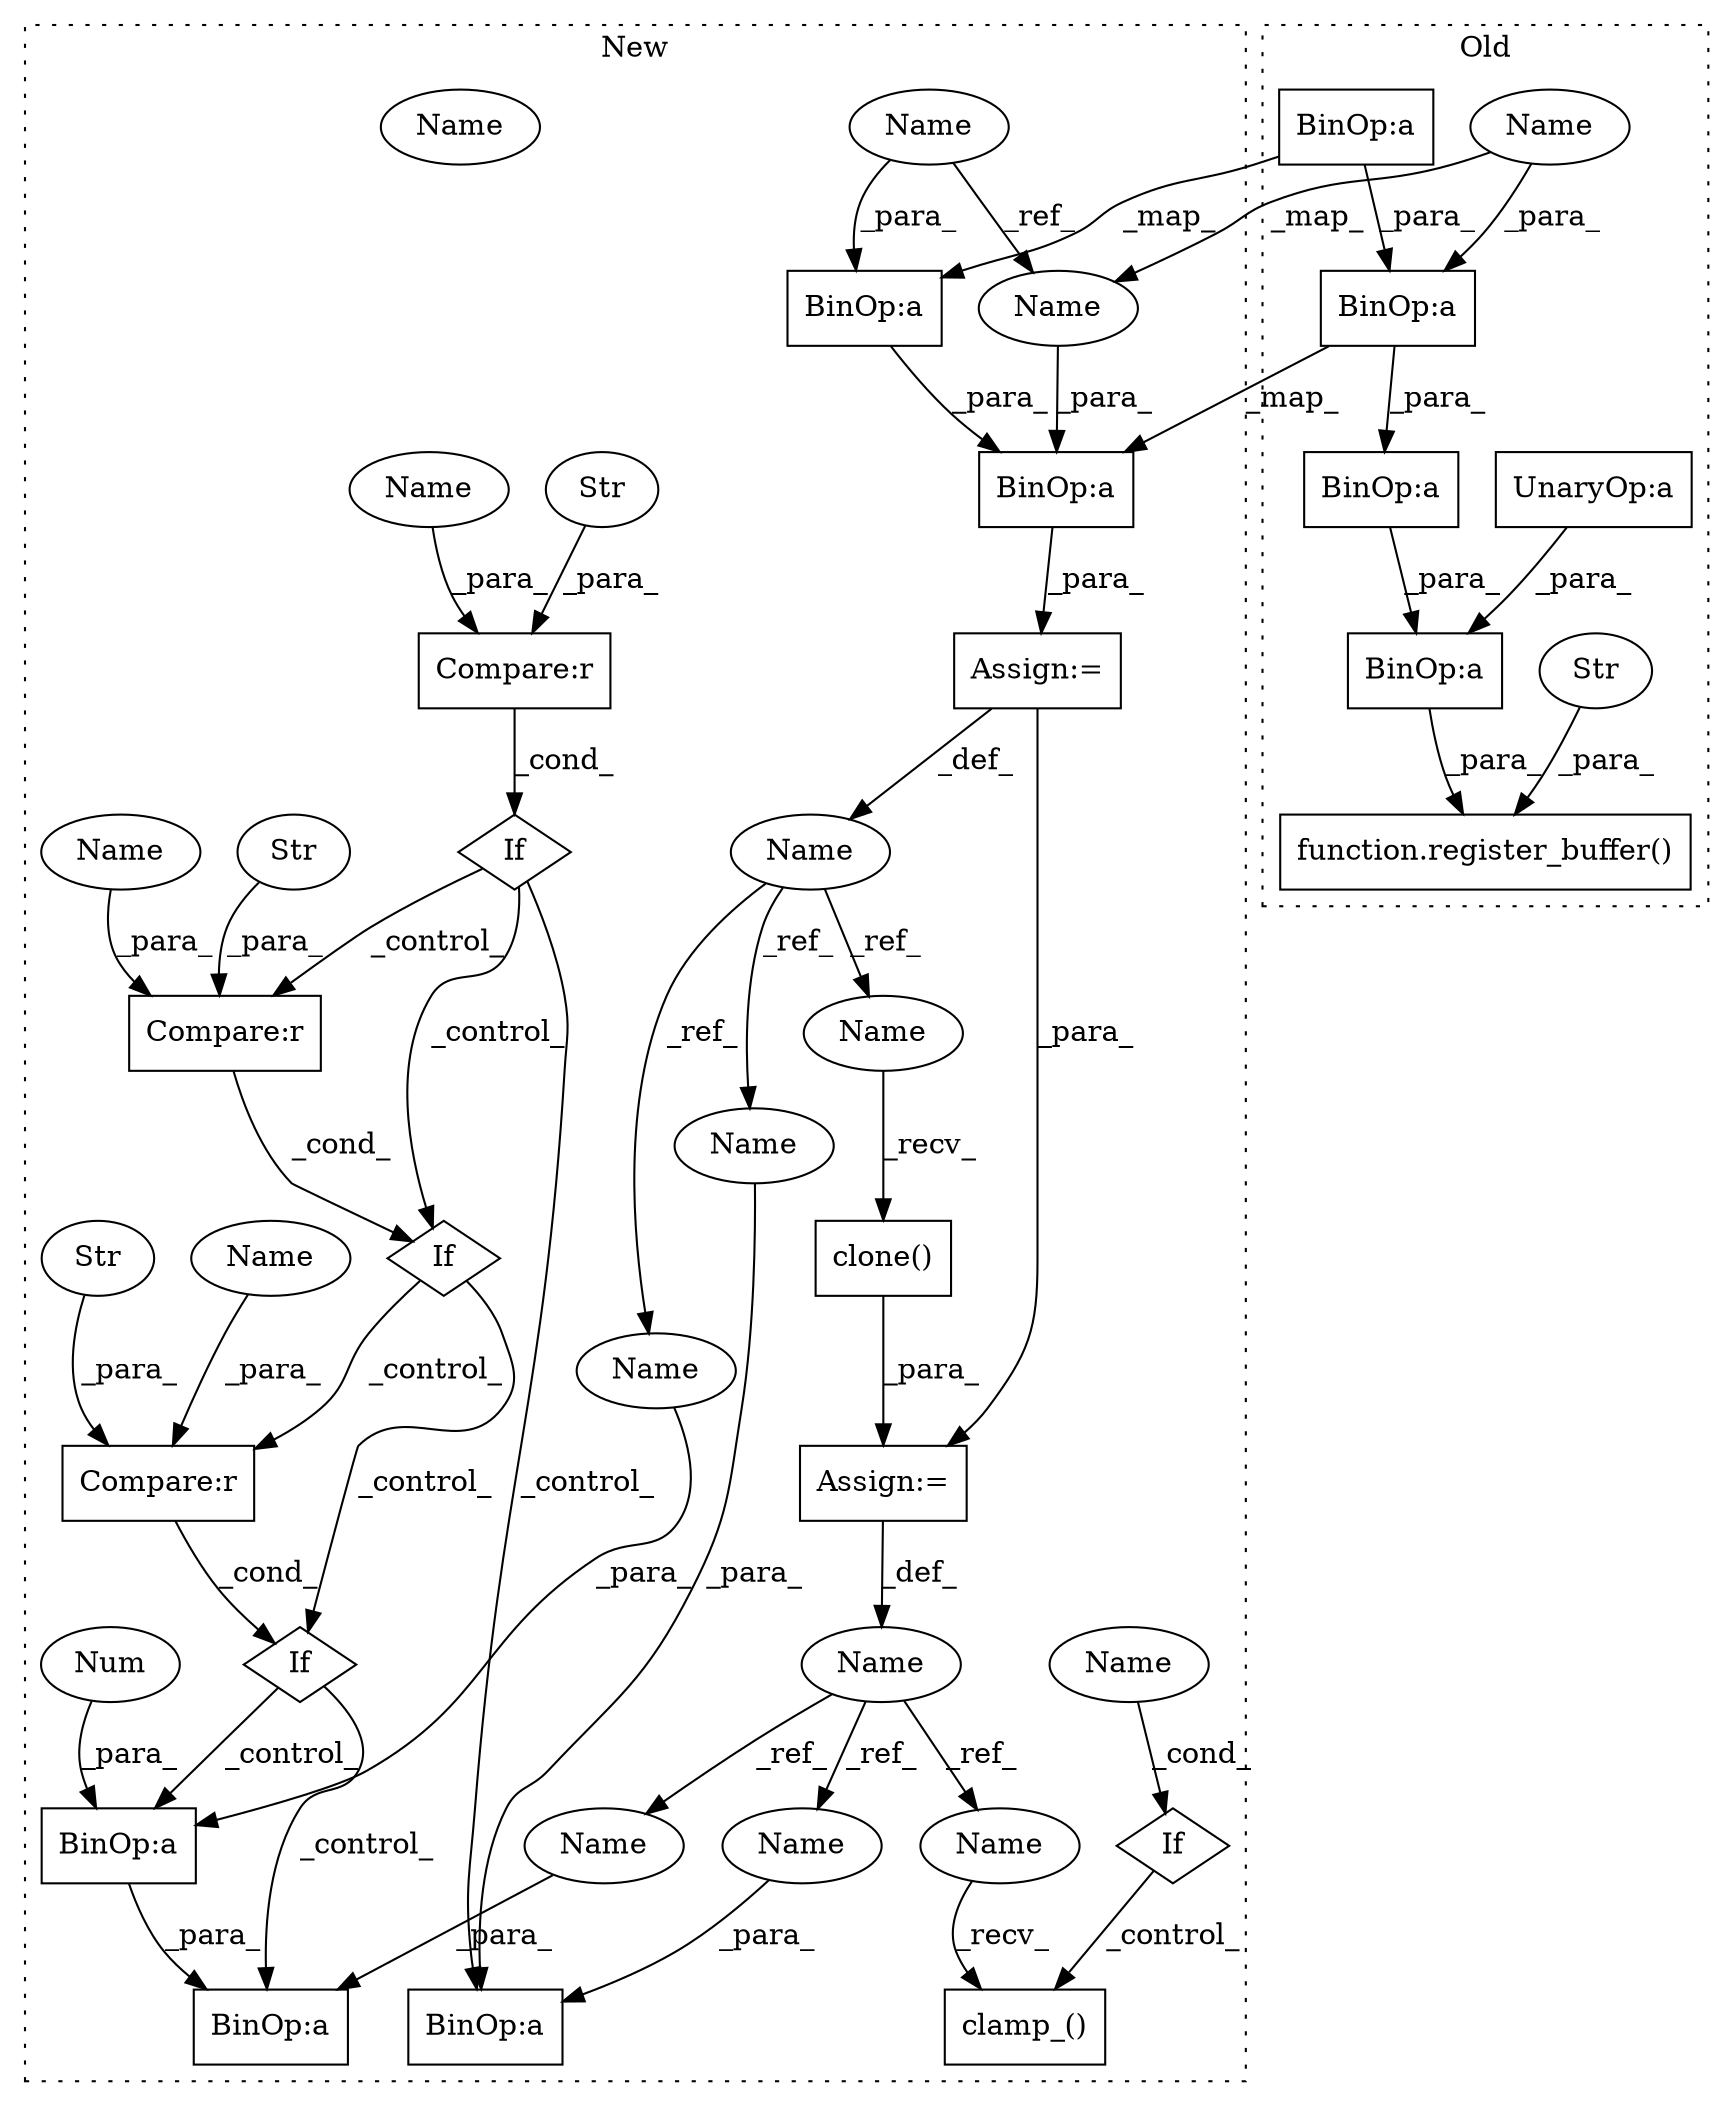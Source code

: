 digraph G {
subgraph cluster0 {
1 [label="function.register_buffer()" a="75" s="17761,17878" l="16,1" shape="box"];
7 [label="BinOp:a" a="82" s="17812" l="3" shape="box"];
8 [label="BinOp:a" a="82" s="17853" l="4" shape="box"];
9 [label="UnaryOp:a" a="61" s="17857" l="1" shape="box"];
10 [label="Str" a="66" s="17777" l="16" shape="ellipse"];
19 [label="BinOp:a" a="82" s="17834" l="3" shape="box"];
21 [label="BinOp:a" a="82" s="17829" l="3" shape="box"];
36 [label="Name" a="87" s="17815" l="14" shape="ellipse"];
label = "Old";
style="dotted";
}
subgraph cluster1 {
2 [label="If" a="96" s="18042,18064" l="0,14" shape="diamond"];
3 [label="BinOp:a" a="82" s="18224" l="3" shape="box"];
4 [label="If" a="96" s="17931,17959" l="3,14" shape="diamond"];
5 [label="BinOp:a" a="82" s="18231" l="3" shape="box"];
6 [label="If" a="96" s="18141,18162" l="0,14" shape="diamond"];
11 [label="Num" a="76" s="18234" l="1" shape="ellipse"];
12 [label="Compare:r" a="40" s="17934" l="25" shape="box"];
13 [label="Str" a="66" s="17947" l="12" shape="ellipse"];
14 [label="Compare:r" a="40" s="18042" l="22" shape="box"];
15 [label="Str" a="66" s="18055" l="9" shape="ellipse"];
16 [label="Compare:r" a="40" s="18141" l="21" shape="box"];
17 [label="Str" a="66" s="18154" l="8" shape="ellipse"];
18 [label="BinOp:a" a="82" s="17728" l="3" shape="box"];
20 [label="Name" a="87" s="15451" l="14" shape="ellipse"];
22 [label="BinOp:a" a="82" s="17723" l="3" shape="box"];
23 [label="Assign:=" a="68" s="17706" l="3" shape="box"];
24 [label="BinOp:a" a="82" s="18021" l="3" shape="box"];
25 [label="Name" a="87" s="17800" l="17" shape="ellipse"];
26 [label="Name" a="87" s="17703" l="3" shape="ellipse"];
27 [label="clamp_()" a="75" s="17876" l="45" shape="box"];
28 [label="If" a="96" s="17840,17862" l="3,14" shape="diamond"];
29 [label="Name" a="87" s="17843" l="19" shape="ellipse"];
30 [label="clone()" a="75" s="17820" l="11" shape="box"];
31 [label="Assign:=" a="68" s="17817" l="3" shape="box"];
32 [label="Name" a="87" s="18228" l="3" shape="ellipse"];
33 [label="Name" a="87" s="17820" l="3" shape="ellipse"];
34 [label="Name" a="87" s="18024" l="3" shape="ellipse"];
35 [label="Name" a="87" s="17709" l="14" shape="ellipse"];
37 [label="Name" a="87" s="18141" l="9" shape="ellipse"];
38 [label="Name" a="87" s="17934" l="9" shape="ellipse"];
39 [label="Name" a="87" s="18042" l="9" shape="ellipse"];
40 [label="Name" a="87" s="18207" l="17" shape="ellipse"];
41 [label="Name" a="87" s="17876" l="17" shape="ellipse"];
42 [label="Name" a="87" s="18004" l="17" shape="ellipse"];
43 [label="Name" a="87" s="17843" l="19" shape="ellipse"];
label = "New";
style="dotted";
}
2 -> 6 [label="_control_"];
2 -> 16 [label="_control_"];
4 -> 24 [label="_control_"];
4 -> 14 [label="_control_"];
4 -> 2 [label="_control_"];
5 -> 3 [label="_para_"];
6 -> 5 [label="_control_"];
6 -> 3 [label="_control_"];
7 -> 8 [label="_para_"];
8 -> 1 [label="_para_"];
9 -> 8 [label="_para_"];
10 -> 1 [label="_para_"];
11 -> 5 [label="_para_"];
12 -> 4 [label="_cond_"];
13 -> 12 [label="_para_"];
14 -> 2 [label="_cond_"];
15 -> 14 [label="_para_"];
16 -> 6 [label="_cond_"];
17 -> 16 [label="_para_"];
18 -> 22 [label="_para_"];
19 -> 18 [label="_map_"];
19 -> 21 [label="_para_"];
20 -> 35 [label="_ref_"];
20 -> 18 [label="_para_"];
21 -> 7 [label="_para_"];
21 -> 22 [label="_map_"];
22 -> 23 [label="_para_"];
23 -> 31 [label="_para_"];
23 -> 26 [label="_def_"];
25 -> 42 [label="_ref_"];
25 -> 41 [label="_ref_"];
25 -> 40 [label="_ref_"];
26 -> 33 [label="_ref_"];
26 -> 32 [label="_ref_"];
26 -> 34 [label="_ref_"];
28 -> 27 [label="_control_"];
30 -> 31 [label="_para_"];
31 -> 25 [label="_def_"];
32 -> 5 [label="_para_"];
33 -> 30 [label="_recv_"];
34 -> 24 [label="_para_"];
35 -> 22 [label="_para_"];
36 -> 21 [label="_para_"];
36 -> 35 [label="_map_"];
37 -> 16 [label="_para_"];
38 -> 12 [label="_para_"];
39 -> 14 [label="_para_"];
40 -> 3 [label="_para_"];
41 -> 27 [label="_recv_"];
42 -> 24 [label="_para_"];
43 -> 28 [label="_cond_"];
}